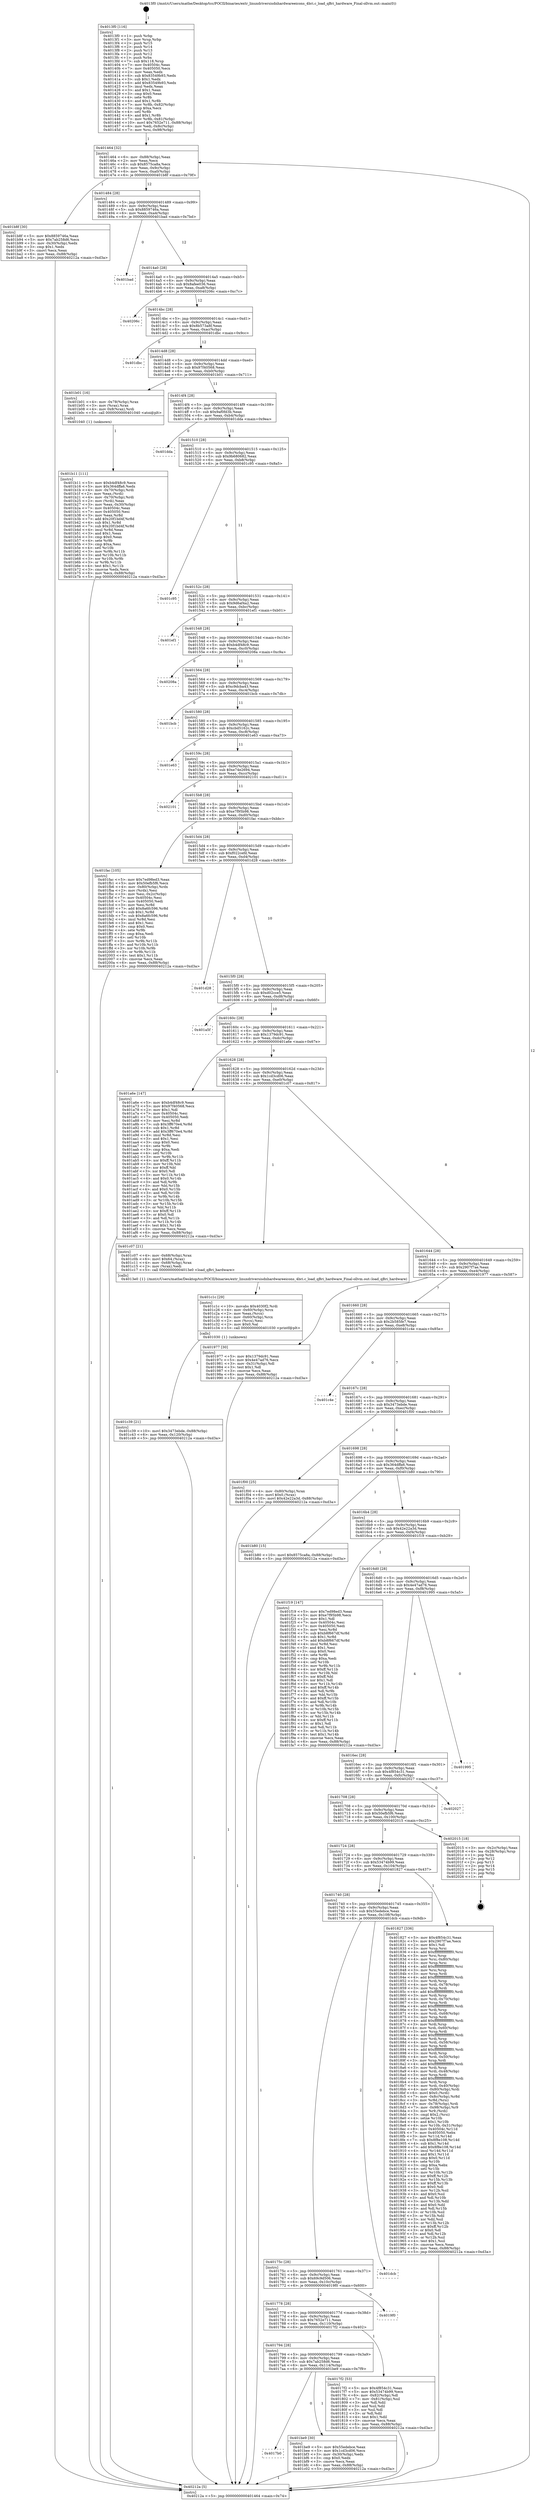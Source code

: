 digraph "0x4013f0" {
  label = "0x4013f0 (/mnt/c/Users/mathe/Desktop/tcc/POCII/binaries/extr_linuxdriversisdnhardwareeicons_4bri.c_load_qBri_hardware_Final-ollvm.out::main(0))"
  labelloc = "t"
  node[shape=record]

  Entry [label="",width=0.3,height=0.3,shape=circle,fillcolor=black,style=filled]
  "0x401464" [label="{
     0x401464 [32]\l
     | [instrs]\l
     &nbsp;&nbsp;0x401464 \<+6\>: mov -0x88(%rbp),%eax\l
     &nbsp;&nbsp;0x40146a \<+2\>: mov %eax,%ecx\l
     &nbsp;&nbsp;0x40146c \<+6\>: sub $0x8575ca8a,%ecx\l
     &nbsp;&nbsp;0x401472 \<+6\>: mov %eax,-0x9c(%rbp)\l
     &nbsp;&nbsp;0x401478 \<+6\>: mov %ecx,-0xa0(%rbp)\l
     &nbsp;&nbsp;0x40147e \<+6\>: je 0000000000401b8f \<main+0x79f\>\l
  }"]
  "0x401b8f" [label="{
     0x401b8f [30]\l
     | [instrs]\l
     &nbsp;&nbsp;0x401b8f \<+5\>: mov $0x8859746a,%eax\l
     &nbsp;&nbsp;0x401b94 \<+5\>: mov $0x7ab258d6,%ecx\l
     &nbsp;&nbsp;0x401b99 \<+3\>: mov -0x30(%rbp),%edx\l
     &nbsp;&nbsp;0x401b9c \<+3\>: cmp $0x1,%edx\l
     &nbsp;&nbsp;0x401b9f \<+3\>: cmovl %ecx,%eax\l
     &nbsp;&nbsp;0x401ba2 \<+6\>: mov %eax,-0x88(%rbp)\l
     &nbsp;&nbsp;0x401ba8 \<+5\>: jmp 000000000040212a \<main+0xd3a\>\l
  }"]
  "0x401484" [label="{
     0x401484 [28]\l
     | [instrs]\l
     &nbsp;&nbsp;0x401484 \<+5\>: jmp 0000000000401489 \<main+0x99\>\l
     &nbsp;&nbsp;0x401489 \<+6\>: mov -0x9c(%rbp),%eax\l
     &nbsp;&nbsp;0x40148f \<+5\>: sub $0x8859746a,%eax\l
     &nbsp;&nbsp;0x401494 \<+6\>: mov %eax,-0xa4(%rbp)\l
     &nbsp;&nbsp;0x40149a \<+6\>: je 0000000000401bad \<main+0x7bd\>\l
  }"]
  Exit [label="",width=0.3,height=0.3,shape=circle,fillcolor=black,style=filled,peripheries=2]
  "0x401bad" [label="{
     0x401bad\l
  }", style=dashed]
  "0x4014a0" [label="{
     0x4014a0 [28]\l
     | [instrs]\l
     &nbsp;&nbsp;0x4014a0 \<+5\>: jmp 00000000004014a5 \<main+0xb5\>\l
     &nbsp;&nbsp;0x4014a5 \<+6\>: mov -0x9c(%rbp),%eax\l
     &nbsp;&nbsp;0x4014ab \<+5\>: sub $0x8afee036,%eax\l
     &nbsp;&nbsp;0x4014b0 \<+6\>: mov %eax,-0xa8(%rbp)\l
     &nbsp;&nbsp;0x4014b6 \<+6\>: je 000000000040206c \<main+0xc7c\>\l
  }"]
  "0x401c39" [label="{
     0x401c39 [21]\l
     | [instrs]\l
     &nbsp;&nbsp;0x401c39 \<+10\>: movl $0x3473ebde,-0x88(%rbp)\l
     &nbsp;&nbsp;0x401c43 \<+6\>: mov %eax,-0x120(%rbp)\l
     &nbsp;&nbsp;0x401c49 \<+5\>: jmp 000000000040212a \<main+0xd3a\>\l
  }"]
  "0x40206c" [label="{
     0x40206c\l
  }", style=dashed]
  "0x4014bc" [label="{
     0x4014bc [28]\l
     | [instrs]\l
     &nbsp;&nbsp;0x4014bc \<+5\>: jmp 00000000004014c1 \<main+0xd1\>\l
     &nbsp;&nbsp;0x4014c1 \<+6\>: mov -0x9c(%rbp),%eax\l
     &nbsp;&nbsp;0x4014c7 \<+5\>: sub $0x8b573a8f,%eax\l
     &nbsp;&nbsp;0x4014cc \<+6\>: mov %eax,-0xac(%rbp)\l
     &nbsp;&nbsp;0x4014d2 \<+6\>: je 0000000000401dbc \<main+0x9cc\>\l
  }"]
  "0x401c1c" [label="{
     0x401c1c [29]\l
     | [instrs]\l
     &nbsp;&nbsp;0x401c1c \<+10\>: movabs $0x4030f2,%rdi\l
     &nbsp;&nbsp;0x401c26 \<+4\>: mov -0x60(%rbp),%rcx\l
     &nbsp;&nbsp;0x401c2a \<+2\>: mov %eax,(%rcx)\l
     &nbsp;&nbsp;0x401c2c \<+4\>: mov -0x60(%rbp),%rcx\l
     &nbsp;&nbsp;0x401c30 \<+2\>: mov (%rcx),%esi\l
     &nbsp;&nbsp;0x401c32 \<+2\>: mov $0x0,%al\l
     &nbsp;&nbsp;0x401c34 \<+5\>: call 0000000000401030 \<printf@plt\>\l
     | [calls]\l
     &nbsp;&nbsp;0x401030 \{1\} (unknown)\l
  }"]
  "0x401dbc" [label="{
     0x401dbc\l
  }", style=dashed]
  "0x4014d8" [label="{
     0x4014d8 [28]\l
     | [instrs]\l
     &nbsp;&nbsp;0x4014d8 \<+5\>: jmp 00000000004014dd \<main+0xed\>\l
     &nbsp;&nbsp;0x4014dd \<+6\>: mov -0x9c(%rbp),%eax\l
     &nbsp;&nbsp;0x4014e3 \<+5\>: sub $0x97f40568,%eax\l
     &nbsp;&nbsp;0x4014e8 \<+6\>: mov %eax,-0xb0(%rbp)\l
     &nbsp;&nbsp;0x4014ee \<+6\>: je 0000000000401b01 \<main+0x711\>\l
  }"]
  "0x4017b0" [label="{
     0x4017b0\l
  }", style=dashed]
  "0x401b01" [label="{
     0x401b01 [16]\l
     | [instrs]\l
     &nbsp;&nbsp;0x401b01 \<+4\>: mov -0x78(%rbp),%rax\l
     &nbsp;&nbsp;0x401b05 \<+3\>: mov (%rax),%rax\l
     &nbsp;&nbsp;0x401b08 \<+4\>: mov 0x8(%rax),%rdi\l
     &nbsp;&nbsp;0x401b0c \<+5\>: call 0000000000401040 \<atoi@plt\>\l
     | [calls]\l
     &nbsp;&nbsp;0x401040 \{1\} (unknown)\l
  }"]
  "0x4014f4" [label="{
     0x4014f4 [28]\l
     | [instrs]\l
     &nbsp;&nbsp;0x4014f4 \<+5\>: jmp 00000000004014f9 \<main+0x109\>\l
     &nbsp;&nbsp;0x4014f9 \<+6\>: mov -0x9c(%rbp),%eax\l
     &nbsp;&nbsp;0x4014ff \<+5\>: sub $0x9af0fd3b,%eax\l
     &nbsp;&nbsp;0x401504 \<+6\>: mov %eax,-0xb4(%rbp)\l
     &nbsp;&nbsp;0x40150a \<+6\>: je 0000000000401dda \<main+0x9ea\>\l
  }"]
  "0x401be9" [label="{
     0x401be9 [30]\l
     | [instrs]\l
     &nbsp;&nbsp;0x401be9 \<+5\>: mov $0x55edebce,%eax\l
     &nbsp;&nbsp;0x401bee \<+5\>: mov $0x1cd3cd06,%ecx\l
     &nbsp;&nbsp;0x401bf3 \<+3\>: mov -0x30(%rbp),%edx\l
     &nbsp;&nbsp;0x401bf6 \<+3\>: cmp $0x0,%edx\l
     &nbsp;&nbsp;0x401bf9 \<+3\>: cmove %ecx,%eax\l
     &nbsp;&nbsp;0x401bfc \<+6\>: mov %eax,-0x88(%rbp)\l
     &nbsp;&nbsp;0x401c02 \<+5\>: jmp 000000000040212a \<main+0xd3a\>\l
  }"]
  "0x401dda" [label="{
     0x401dda\l
  }", style=dashed]
  "0x401510" [label="{
     0x401510 [28]\l
     | [instrs]\l
     &nbsp;&nbsp;0x401510 \<+5\>: jmp 0000000000401515 \<main+0x125\>\l
     &nbsp;&nbsp;0x401515 \<+6\>: mov -0x9c(%rbp),%eax\l
     &nbsp;&nbsp;0x40151b \<+5\>: sub $0x9b680682,%eax\l
     &nbsp;&nbsp;0x401520 \<+6\>: mov %eax,-0xb8(%rbp)\l
     &nbsp;&nbsp;0x401526 \<+6\>: je 0000000000401c95 \<main+0x8a5\>\l
  }"]
  "0x401b11" [label="{
     0x401b11 [111]\l
     | [instrs]\l
     &nbsp;&nbsp;0x401b11 \<+5\>: mov $0xb4df48c9,%ecx\l
     &nbsp;&nbsp;0x401b16 \<+5\>: mov $0x364dffa6,%edx\l
     &nbsp;&nbsp;0x401b1b \<+4\>: mov -0x70(%rbp),%rdi\l
     &nbsp;&nbsp;0x401b1f \<+2\>: mov %eax,(%rdi)\l
     &nbsp;&nbsp;0x401b21 \<+4\>: mov -0x70(%rbp),%rdi\l
     &nbsp;&nbsp;0x401b25 \<+2\>: mov (%rdi),%eax\l
     &nbsp;&nbsp;0x401b27 \<+3\>: mov %eax,-0x30(%rbp)\l
     &nbsp;&nbsp;0x401b2a \<+7\>: mov 0x40504c,%eax\l
     &nbsp;&nbsp;0x401b31 \<+7\>: mov 0x405050,%esi\l
     &nbsp;&nbsp;0x401b38 \<+3\>: mov %eax,%r8d\l
     &nbsp;&nbsp;0x401b3b \<+7\>: add $0x20f1bd4f,%r8d\l
     &nbsp;&nbsp;0x401b42 \<+4\>: sub $0x1,%r8d\l
     &nbsp;&nbsp;0x401b46 \<+7\>: sub $0x20f1bd4f,%r8d\l
     &nbsp;&nbsp;0x401b4d \<+4\>: imul %r8d,%eax\l
     &nbsp;&nbsp;0x401b51 \<+3\>: and $0x1,%eax\l
     &nbsp;&nbsp;0x401b54 \<+3\>: cmp $0x0,%eax\l
     &nbsp;&nbsp;0x401b57 \<+4\>: sete %r9b\l
     &nbsp;&nbsp;0x401b5b \<+3\>: cmp $0xa,%esi\l
     &nbsp;&nbsp;0x401b5e \<+4\>: setl %r10b\l
     &nbsp;&nbsp;0x401b62 \<+3\>: mov %r9b,%r11b\l
     &nbsp;&nbsp;0x401b65 \<+3\>: and %r10b,%r11b\l
     &nbsp;&nbsp;0x401b68 \<+3\>: xor %r10b,%r9b\l
     &nbsp;&nbsp;0x401b6b \<+3\>: or %r9b,%r11b\l
     &nbsp;&nbsp;0x401b6e \<+4\>: test $0x1,%r11b\l
     &nbsp;&nbsp;0x401b72 \<+3\>: cmovne %edx,%ecx\l
     &nbsp;&nbsp;0x401b75 \<+6\>: mov %ecx,-0x88(%rbp)\l
     &nbsp;&nbsp;0x401b7b \<+5\>: jmp 000000000040212a \<main+0xd3a\>\l
  }"]
  "0x401c95" [label="{
     0x401c95\l
  }", style=dashed]
  "0x40152c" [label="{
     0x40152c [28]\l
     | [instrs]\l
     &nbsp;&nbsp;0x40152c \<+5\>: jmp 0000000000401531 \<main+0x141\>\l
     &nbsp;&nbsp;0x401531 \<+6\>: mov -0x9c(%rbp),%eax\l
     &nbsp;&nbsp;0x401537 \<+5\>: sub $0x9d6af4a2,%eax\l
     &nbsp;&nbsp;0x40153c \<+6\>: mov %eax,-0xbc(%rbp)\l
     &nbsp;&nbsp;0x401542 \<+6\>: je 0000000000401ef1 \<main+0xb01\>\l
  }"]
  "0x4013f0" [label="{
     0x4013f0 [116]\l
     | [instrs]\l
     &nbsp;&nbsp;0x4013f0 \<+1\>: push %rbp\l
     &nbsp;&nbsp;0x4013f1 \<+3\>: mov %rsp,%rbp\l
     &nbsp;&nbsp;0x4013f4 \<+2\>: push %r15\l
     &nbsp;&nbsp;0x4013f6 \<+2\>: push %r14\l
     &nbsp;&nbsp;0x4013f8 \<+2\>: push %r13\l
     &nbsp;&nbsp;0x4013fa \<+2\>: push %r12\l
     &nbsp;&nbsp;0x4013fc \<+1\>: push %rbx\l
     &nbsp;&nbsp;0x4013fd \<+7\>: sub $0x118,%rsp\l
     &nbsp;&nbsp;0x401404 \<+7\>: mov 0x40504c,%eax\l
     &nbsp;&nbsp;0x40140b \<+7\>: mov 0x405050,%ecx\l
     &nbsp;&nbsp;0x401412 \<+2\>: mov %eax,%edx\l
     &nbsp;&nbsp;0x401414 \<+6\>: sub $0x83549b93,%edx\l
     &nbsp;&nbsp;0x40141a \<+3\>: sub $0x1,%edx\l
     &nbsp;&nbsp;0x40141d \<+6\>: add $0x83549b93,%edx\l
     &nbsp;&nbsp;0x401423 \<+3\>: imul %edx,%eax\l
     &nbsp;&nbsp;0x401426 \<+3\>: and $0x1,%eax\l
     &nbsp;&nbsp;0x401429 \<+3\>: cmp $0x0,%eax\l
     &nbsp;&nbsp;0x40142c \<+4\>: sete %r8b\l
     &nbsp;&nbsp;0x401430 \<+4\>: and $0x1,%r8b\l
     &nbsp;&nbsp;0x401434 \<+7\>: mov %r8b,-0x82(%rbp)\l
     &nbsp;&nbsp;0x40143b \<+3\>: cmp $0xa,%ecx\l
     &nbsp;&nbsp;0x40143e \<+4\>: setl %r8b\l
     &nbsp;&nbsp;0x401442 \<+4\>: and $0x1,%r8b\l
     &nbsp;&nbsp;0x401446 \<+7\>: mov %r8b,-0x81(%rbp)\l
     &nbsp;&nbsp;0x40144d \<+10\>: movl $0x7652e711,-0x88(%rbp)\l
     &nbsp;&nbsp;0x401457 \<+6\>: mov %edi,-0x8c(%rbp)\l
     &nbsp;&nbsp;0x40145d \<+7\>: mov %rsi,-0x98(%rbp)\l
  }"]
  "0x401ef1" [label="{
     0x401ef1\l
  }", style=dashed]
  "0x401548" [label="{
     0x401548 [28]\l
     | [instrs]\l
     &nbsp;&nbsp;0x401548 \<+5\>: jmp 000000000040154d \<main+0x15d\>\l
     &nbsp;&nbsp;0x40154d \<+6\>: mov -0x9c(%rbp),%eax\l
     &nbsp;&nbsp;0x401553 \<+5\>: sub $0xb4df48c9,%eax\l
     &nbsp;&nbsp;0x401558 \<+6\>: mov %eax,-0xc0(%rbp)\l
     &nbsp;&nbsp;0x40155e \<+6\>: je 000000000040208a \<main+0xc9a\>\l
  }"]
  "0x40212a" [label="{
     0x40212a [5]\l
     | [instrs]\l
     &nbsp;&nbsp;0x40212a \<+5\>: jmp 0000000000401464 \<main+0x74\>\l
  }"]
  "0x40208a" [label="{
     0x40208a\l
  }", style=dashed]
  "0x401564" [label="{
     0x401564 [28]\l
     | [instrs]\l
     &nbsp;&nbsp;0x401564 \<+5\>: jmp 0000000000401569 \<main+0x179\>\l
     &nbsp;&nbsp;0x401569 \<+6\>: mov -0x9c(%rbp),%eax\l
     &nbsp;&nbsp;0x40156f \<+5\>: sub $0xc9dcba43,%eax\l
     &nbsp;&nbsp;0x401574 \<+6\>: mov %eax,-0xc4(%rbp)\l
     &nbsp;&nbsp;0x40157a \<+6\>: je 0000000000401bcb \<main+0x7db\>\l
  }"]
  "0x401794" [label="{
     0x401794 [28]\l
     | [instrs]\l
     &nbsp;&nbsp;0x401794 \<+5\>: jmp 0000000000401799 \<main+0x3a9\>\l
     &nbsp;&nbsp;0x401799 \<+6\>: mov -0x9c(%rbp),%eax\l
     &nbsp;&nbsp;0x40179f \<+5\>: sub $0x7ab258d6,%eax\l
     &nbsp;&nbsp;0x4017a4 \<+6\>: mov %eax,-0x114(%rbp)\l
     &nbsp;&nbsp;0x4017aa \<+6\>: je 0000000000401be9 \<main+0x7f9\>\l
  }"]
  "0x401bcb" [label="{
     0x401bcb\l
  }", style=dashed]
  "0x401580" [label="{
     0x401580 [28]\l
     | [instrs]\l
     &nbsp;&nbsp;0x401580 \<+5\>: jmp 0000000000401585 \<main+0x195\>\l
     &nbsp;&nbsp;0x401585 \<+6\>: mov -0x9c(%rbp),%eax\l
     &nbsp;&nbsp;0x40158b \<+5\>: sub $0xcbd5162c,%eax\l
     &nbsp;&nbsp;0x401590 \<+6\>: mov %eax,-0xc8(%rbp)\l
     &nbsp;&nbsp;0x401596 \<+6\>: je 0000000000401e63 \<main+0xa73\>\l
  }"]
  "0x4017f2" [label="{
     0x4017f2 [53]\l
     | [instrs]\l
     &nbsp;&nbsp;0x4017f2 \<+5\>: mov $0x4f854c31,%eax\l
     &nbsp;&nbsp;0x4017f7 \<+5\>: mov $0x53474b99,%ecx\l
     &nbsp;&nbsp;0x4017fc \<+6\>: mov -0x82(%rbp),%dl\l
     &nbsp;&nbsp;0x401802 \<+7\>: mov -0x81(%rbp),%sil\l
     &nbsp;&nbsp;0x401809 \<+3\>: mov %dl,%dil\l
     &nbsp;&nbsp;0x40180c \<+3\>: and %sil,%dil\l
     &nbsp;&nbsp;0x40180f \<+3\>: xor %sil,%dl\l
     &nbsp;&nbsp;0x401812 \<+3\>: or %dl,%dil\l
     &nbsp;&nbsp;0x401815 \<+4\>: test $0x1,%dil\l
     &nbsp;&nbsp;0x401819 \<+3\>: cmovne %ecx,%eax\l
     &nbsp;&nbsp;0x40181c \<+6\>: mov %eax,-0x88(%rbp)\l
     &nbsp;&nbsp;0x401822 \<+5\>: jmp 000000000040212a \<main+0xd3a\>\l
  }"]
  "0x401e63" [label="{
     0x401e63\l
  }", style=dashed]
  "0x40159c" [label="{
     0x40159c [28]\l
     | [instrs]\l
     &nbsp;&nbsp;0x40159c \<+5\>: jmp 00000000004015a1 \<main+0x1b1\>\l
     &nbsp;&nbsp;0x4015a1 \<+6\>: mov -0x9c(%rbp),%eax\l
     &nbsp;&nbsp;0x4015a7 \<+5\>: sub $0xe74e2694,%eax\l
     &nbsp;&nbsp;0x4015ac \<+6\>: mov %eax,-0xcc(%rbp)\l
     &nbsp;&nbsp;0x4015b2 \<+6\>: je 0000000000402101 \<main+0xd11\>\l
  }"]
  "0x401778" [label="{
     0x401778 [28]\l
     | [instrs]\l
     &nbsp;&nbsp;0x401778 \<+5\>: jmp 000000000040177d \<main+0x38d\>\l
     &nbsp;&nbsp;0x40177d \<+6\>: mov -0x9c(%rbp),%eax\l
     &nbsp;&nbsp;0x401783 \<+5\>: sub $0x7652e711,%eax\l
     &nbsp;&nbsp;0x401788 \<+6\>: mov %eax,-0x110(%rbp)\l
     &nbsp;&nbsp;0x40178e \<+6\>: je 00000000004017f2 \<main+0x402\>\l
  }"]
  "0x402101" [label="{
     0x402101\l
  }", style=dashed]
  "0x4015b8" [label="{
     0x4015b8 [28]\l
     | [instrs]\l
     &nbsp;&nbsp;0x4015b8 \<+5\>: jmp 00000000004015bd \<main+0x1cd\>\l
     &nbsp;&nbsp;0x4015bd \<+6\>: mov -0x9c(%rbp),%eax\l
     &nbsp;&nbsp;0x4015c3 \<+5\>: sub $0xe7f95b98,%eax\l
     &nbsp;&nbsp;0x4015c8 \<+6\>: mov %eax,-0xd0(%rbp)\l
     &nbsp;&nbsp;0x4015ce \<+6\>: je 0000000000401fac \<main+0xbbc\>\l
  }"]
  "0x4019f0" [label="{
     0x4019f0\l
  }", style=dashed]
  "0x401fac" [label="{
     0x401fac [105]\l
     | [instrs]\l
     &nbsp;&nbsp;0x401fac \<+5\>: mov $0x7ed98ed3,%eax\l
     &nbsp;&nbsp;0x401fb1 \<+5\>: mov $0x50efb5f6,%ecx\l
     &nbsp;&nbsp;0x401fb6 \<+4\>: mov -0x80(%rbp),%rdx\l
     &nbsp;&nbsp;0x401fba \<+2\>: mov (%rdx),%esi\l
     &nbsp;&nbsp;0x401fbc \<+3\>: mov %esi,-0x2c(%rbp)\l
     &nbsp;&nbsp;0x401fbf \<+7\>: mov 0x40504c,%esi\l
     &nbsp;&nbsp;0x401fc6 \<+7\>: mov 0x405050,%edi\l
     &nbsp;&nbsp;0x401fcd \<+3\>: mov %esi,%r8d\l
     &nbsp;&nbsp;0x401fd0 \<+7\>: add $0x8a6fc596,%r8d\l
     &nbsp;&nbsp;0x401fd7 \<+4\>: sub $0x1,%r8d\l
     &nbsp;&nbsp;0x401fdb \<+7\>: sub $0x8a6fc596,%r8d\l
     &nbsp;&nbsp;0x401fe2 \<+4\>: imul %r8d,%esi\l
     &nbsp;&nbsp;0x401fe6 \<+3\>: and $0x1,%esi\l
     &nbsp;&nbsp;0x401fe9 \<+3\>: cmp $0x0,%esi\l
     &nbsp;&nbsp;0x401fec \<+4\>: sete %r9b\l
     &nbsp;&nbsp;0x401ff0 \<+3\>: cmp $0xa,%edi\l
     &nbsp;&nbsp;0x401ff3 \<+4\>: setl %r10b\l
     &nbsp;&nbsp;0x401ff7 \<+3\>: mov %r9b,%r11b\l
     &nbsp;&nbsp;0x401ffa \<+3\>: and %r10b,%r11b\l
     &nbsp;&nbsp;0x401ffd \<+3\>: xor %r10b,%r9b\l
     &nbsp;&nbsp;0x402000 \<+3\>: or %r9b,%r11b\l
     &nbsp;&nbsp;0x402003 \<+4\>: test $0x1,%r11b\l
     &nbsp;&nbsp;0x402007 \<+3\>: cmovne %ecx,%eax\l
     &nbsp;&nbsp;0x40200a \<+6\>: mov %eax,-0x88(%rbp)\l
     &nbsp;&nbsp;0x402010 \<+5\>: jmp 000000000040212a \<main+0xd3a\>\l
  }"]
  "0x4015d4" [label="{
     0x4015d4 [28]\l
     | [instrs]\l
     &nbsp;&nbsp;0x4015d4 \<+5\>: jmp 00000000004015d9 \<main+0x1e9\>\l
     &nbsp;&nbsp;0x4015d9 \<+6\>: mov -0x9c(%rbp),%eax\l
     &nbsp;&nbsp;0x4015df \<+5\>: sub $0xf022cefd,%eax\l
     &nbsp;&nbsp;0x4015e4 \<+6\>: mov %eax,-0xd4(%rbp)\l
     &nbsp;&nbsp;0x4015ea \<+6\>: je 0000000000401d28 \<main+0x938\>\l
  }"]
  "0x40175c" [label="{
     0x40175c [28]\l
     | [instrs]\l
     &nbsp;&nbsp;0x40175c \<+5\>: jmp 0000000000401761 \<main+0x371\>\l
     &nbsp;&nbsp;0x401761 \<+6\>: mov -0x9c(%rbp),%eax\l
     &nbsp;&nbsp;0x401767 \<+5\>: sub $0x69c9d506,%eax\l
     &nbsp;&nbsp;0x40176c \<+6\>: mov %eax,-0x10c(%rbp)\l
     &nbsp;&nbsp;0x401772 \<+6\>: je 00000000004019f0 \<main+0x600\>\l
  }"]
  "0x401d28" [label="{
     0x401d28\l
  }", style=dashed]
  "0x4015f0" [label="{
     0x4015f0 [28]\l
     | [instrs]\l
     &nbsp;&nbsp;0x4015f0 \<+5\>: jmp 00000000004015f5 \<main+0x205\>\l
     &nbsp;&nbsp;0x4015f5 \<+6\>: mov -0x9c(%rbp),%eax\l
     &nbsp;&nbsp;0x4015fb \<+5\>: sub $0xd02cce5,%eax\l
     &nbsp;&nbsp;0x401600 \<+6\>: mov %eax,-0xd8(%rbp)\l
     &nbsp;&nbsp;0x401606 \<+6\>: je 0000000000401a5f \<main+0x66f\>\l
  }"]
  "0x401dcb" [label="{
     0x401dcb\l
  }", style=dashed]
  "0x401a5f" [label="{
     0x401a5f\l
  }", style=dashed]
  "0x40160c" [label="{
     0x40160c [28]\l
     | [instrs]\l
     &nbsp;&nbsp;0x40160c \<+5\>: jmp 0000000000401611 \<main+0x221\>\l
     &nbsp;&nbsp;0x401611 \<+6\>: mov -0x9c(%rbp),%eax\l
     &nbsp;&nbsp;0x401617 \<+5\>: sub $0x1379dc91,%eax\l
     &nbsp;&nbsp;0x40161c \<+6\>: mov %eax,-0xdc(%rbp)\l
     &nbsp;&nbsp;0x401622 \<+6\>: je 0000000000401a6e \<main+0x67e\>\l
  }"]
  "0x401740" [label="{
     0x401740 [28]\l
     | [instrs]\l
     &nbsp;&nbsp;0x401740 \<+5\>: jmp 0000000000401745 \<main+0x355\>\l
     &nbsp;&nbsp;0x401745 \<+6\>: mov -0x9c(%rbp),%eax\l
     &nbsp;&nbsp;0x40174b \<+5\>: sub $0x55edebce,%eax\l
     &nbsp;&nbsp;0x401750 \<+6\>: mov %eax,-0x108(%rbp)\l
     &nbsp;&nbsp;0x401756 \<+6\>: je 0000000000401dcb \<main+0x9db\>\l
  }"]
  "0x401a6e" [label="{
     0x401a6e [147]\l
     | [instrs]\l
     &nbsp;&nbsp;0x401a6e \<+5\>: mov $0xb4df48c9,%eax\l
     &nbsp;&nbsp;0x401a73 \<+5\>: mov $0x97f40568,%ecx\l
     &nbsp;&nbsp;0x401a78 \<+2\>: mov $0x1,%dl\l
     &nbsp;&nbsp;0x401a7a \<+7\>: mov 0x40504c,%esi\l
     &nbsp;&nbsp;0x401a81 \<+7\>: mov 0x405050,%edi\l
     &nbsp;&nbsp;0x401a88 \<+3\>: mov %esi,%r8d\l
     &nbsp;&nbsp;0x401a8b \<+7\>: sub $0x3ff670e4,%r8d\l
     &nbsp;&nbsp;0x401a92 \<+4\>: sub $0x1,%r8d\l
     &nbsp;&nbsp;0x401a96 \<+7\>: add $0x3ff670e4,%r8d\l
     &nbsp;&nbsp;0x401a9d \<+4\>: imul %r8d,%esi\l
     &nbsp;&nbsp;0x401aa1 \<+3\>: and $0x1,%esi\l
     &nbsp;&nbsp;0x401aa4 \<+3\>: cmp $0x0,%esi\l
     &nbsp;&nbsp;0x401aa7 \<+4\>: sete %r9b\l
     &nbsp;&nbsp;0x401aab \<+3\>: cmp $0xa,%edi\l
     &nbsp;&nbsp;0x401aae \<+4\>: setl %r10b\l
     &nbsp;&nbsp;0x401ab2 \<+3\>: mov %r9b,%r11b\l
     &nbsp;&nbsp;0x401ab5 \<+4\>: xor $0xff,%r11b\l
     &nbsp;&nbsp;0x401ab9 \<+3\>: mov %r10b,%bl\l
     &nbsp;&nbsp;0x401abc \<+3\>: xor $0xff,%bl\l
     &nbsp;&nbsp;0x401abf \<+3\>: xor $0x0,%dl\l
     &nbsp;&nbsp;0x401ac2 \<+3\>: mov %r11b,%r14b\l
     &nbsp;&nbsp;0x401ac5 \<+4\>: and $0x0,%r14b\l
     &nbsp;&nbsp;0x401ac9 \<+3\>: and %dl,%r9b\l
     &nbsp;&nbsp;0x401acc \<+3\>: mov %bl,%r15b\l
     &nbsp;&nbsp;0x401acf \<+4\>: and $0x0,%r15b\l
     &nbsp;&nbsp;0x401ad3 \<+3\>: and %dl,%r10b\l
     &nbsp;&nbsp;0x401ad6 \<+3\>: or %r9b,%r14b\l
     &nbsp;&nbsp;0x401ad9 \<+3\>: or %r10b,%r15b\l
     &nbsp;&nbsp;0x401adc \<+3\>: xor %r15b,%r14b\l
     &nbsp;&nbsp;0x401adf \<+3\>: or %bl,%r11b\l
     &nbsp;&nbsp;0x401ae2 \<+4\>: xor $0xff,%r11b\l
     &nbsp;&nbsp;0x401ae6 \<+3\>: or $0x0,%dl\l
     &nbsp;&nbsp;0x401ae9 \<+3\>: and %dl,%r11b\l
     &nbsp;&nbsp;0x401aec \<+3\>: or %r11b,%r14b\l
     &nbsp;&nbsp;0x401aef \<+4\>: test $0x1,%r14b\l
     &nbsp;&nbsp;0x401af3 \<+3\>: cmovne %ecx,%eax\l
     &nbsp;&nbsp;0x401af6 \<+6\>: mov %eax,-0x88(%rbp)\l
     &nbsp;&nbsp;0x401afc \<+5\>: jmp 000000000040212a \<main+0xd3a\>\l
  }"]
  "0x401628" [label="{
     0x401628 [28]\l
     | [instrs]\l
     &nbsp;&nbsp;0x401628 \<+5\>: jmp 000000000040162d \<main+0x23d\>\l
     &nbsp;&nbsp;0x40162d \<+6\>: mov -0x9c(%rbp),%eax\l
     &nbsp;&nbsp;0x401633 \<+5\>: sub $0x1cd3cd06,%eax\l
     &nbsp;&nbsp;0x401638 \<+6\>: mov %eax,-0xe0(%rbp)\l
     &nbsp;&nbsp;0x40163e \<+6\>: je 0000000000401c07 \<main+0x817\>\l
  }"]
  "0x401827" [label="{
     0x401827 [336]\l
     | [instrs]\l
     &nbsp;&nbsp;0x401827 \<+5\>: mov $0x4f854c31,%eax\l
     &nbsp;&nbsp;0x40182c \<+5\>: mov $0x2907f7ae,%ecx\l
     &nbsp;&nbsp;0x401831 \<+2\>: mov $0x1,%dl\l
     &nbsp;&nbsp;0x401833 \<+3\>: mov %rsp,%rsi\l
     &nbsp;&nbsp;0x401836 \<+4\>: add $0xfffffffffffffff0,%rsi\l
     &nbsp;&nbsp;0x40183a \<+3\>: mov %rsi,%rsp\l
     &nbsp;&nbsp;0x40183d \<+4\>: mov %rsi,-0x80(%rbp)\l
     &nbsp;&nbsp;0x401841 \<+3\>: mov %rsp,%rsi\l
     &nbsp;&nbsp;0x401844 \<+4\>: add $0xfffffffffffffff0,%rsi\l
     &nbsp;&nbsp;0x401848 \<+3\>: mov %rsi,%rsp\l
     &nbsp;&nbsp;0x40184b \<+3\>: mov %rsp,%rdi\l
     &nbsp;&nbsp;0x40184e \<+4\>: add $0xfffffffffffffff0,%rdi\l
     &nbsp;&nbsp;0x401852 \<+3\>: mov %rdi,%rsp\l
     &nbsp;&nbsp;0x401855 \<+4\>: mov %rdi,-0x78(%rbp)\l
     &nbsp;&nbsp;0x401859 \<+3\>: mov %rsp,%rdi\l
     &nbsp;&nbsp;0x40185c \<+4\>: add $0xfffffffffffffff0,%rdi\l
     &nbsp;&nbsp;0x401860 \<+3\>: mov %rdi,%rsp\l
     &nbsp;&nbsp;0x401863 \<+4\>: mov %rdi,-0x70(%rbp)\l
     &nbsp;&nbsp;0x401867 \<+3\>: mov %rsp,%rdi\l
     &nbsp;&nbsp;0x40186a \<+4\>: add $0xfffffffffffffff0,%rdi\l
     &nbsp;&nbsp;0x40186e \<+3\>: mov %rdi,%rsp\l
     &nbsp;&nbsp;0x401871 \<+4\>: mov %rdi,-0x68(%rbp)\l
     &nbsp;&nbsp;0x401875 \<+3\>: mov %rsp,%rdi\l
     &nbsp;&nbsp;0x401878 \<+4\>: add $0xfffffffffffffff0,%rdi\l
     &nbsp;&nbsp;0x40187c \<+3\>: mov %rdi,%rsp\l
     &nbsp;&nbsp;0x40187f \<+4\>: mov %rdi,-0x60(%rbp)\l
     &nbsp;&nbsp;0x401883 \<+3\>: mov %rsp,%rdi\l
     &nbsp;&nbsp;0x401886 \<+4\>: add $0xfffffffffffffff0,%rdi\l
     &nbsp;&nbsp;0x40188a \<+3\>: mov %rdi,%rsp\l
     &nbsp;&nbsp;0x40188d \<+4\>: mov %rdi,-0x58(%rbp)\l
     &nbsp;&nbsp;0x401891 \<+3\>: mov %rsp,%rdi\l
     &nbsp;&nbsp;0x401894 \<+4\>: add $0xfffffffffffffff0,%rdi\l
     &nbsp;&nbsp;0x401898 \<+3\>: mov %rdi,%rsp\l
     &nbsp;&nbsp;0x40189b \<+4\>: mov %rdi,-0x50(%rbp)\l
     &nbsp;&nbsp;0x40189f \<+3\>: mov %rsp,%rdi\l
     &nbsp;&nbsp;0x4018a2 \<+4\>: add $0xfffffffffffffff0,%rdi\l
     &nbsp;&nbsp;0x4018a6 \<+3\>: mov %rdi,%rsp\l
     &nbsp;&nbsp;0x4018a9 \<+4\>: mov %rdi,-0x48(%rbp)\l
     &nbsp;&nbsp;0x4018ad \<+3\>: mov %rsp,%rdi\l
     &nbsp;&nbsp;0x4018b0 \<+4\>: add $0xfffffffffffffff0,%rdi\l
     &nbsp;&nbsp;0x4018b4 \<+3\>: mov %rdi,%rsp\l
     &nbsp;&nbsp;0x4018b7 \<+4\>: mov %rdi,-0x40(%rbp)\l
     &nbsp;&nbsp;0x4018bb \<+4\>: mov -0x80(%rbp),%rdi\l
     &nbsp;&nbsp;0x4018bf \<+6\>: movl $0x0,(%rdi)\l
     &nbsp;&nbsp;0x4018c5 \<+7\>: mov -0x8c(%rbp),%r8d\l
     &nbsp;&nbsp;0x4018cc \<+3\>: mov %r8d,(%rsi)\l
     &nbsp;&nbsp;0x4018cf \<+4\>: mov -0x78(%rbp),%rdi\l
     &nbsp;&nbsp;0x4018d3 \<+7\>: mov -0x98(%rbp),%r9\l
     &nbsp;&nbsp;0x4018da \<+3\>: mov %r9,(%rdi)\l
     &nbsp;&nbsp;0x4018dd \<+3\>: cmpl $0x2,(%rsi)\l
     &nbsp;&nbsp;0x4018e0 \<+4\>: setne %r10b\l
     &nbsp;&nbsp;0x4018e4 \<+4\>: and $0x1,%r10b\l
     &nbsp;&nbsp;0x4018e8 \<+4\>: mov %r10b,-0x31(%rbp)\l
     &nbsp;&nbsp;0x4018ec \<+8\>: mov 0x40504c,%r11d\l
     &nbsp;&nbsp;0x4018f4 \<+7\>: mov 0x405050,%ebx\l
     &nbsp;&nbsp;0x4018fb \<+3\>: mov %r11d,%r14d\l
     &nbsp;&nbsp;0x4018fe \<+7\>: sub $0x8f8e108,%r14d\l
     &nbsp;&nbsp;0x401905 \<+4\>: sub $0x1,%r14d\l
     &nbsp;&nbsp;0x401909 \<+7\>: add $0x8f8e108,%r14d\l
     &nbsp;&nbsp;0x401910 \<+4\>: imul %r14d,%r11d\l
     &nbsp;&nbsp;0x401914 \<+4\>: and $0x1,%r11d\l
     &nbsp;&nbsp;0x401918 \<+4\>: cmp $0x0,%r11d\l
     &nbsp;&nbsp;0x40191c \<+4\>: sete %r10b\l
     &nbsp;&nbsp;0x401920 \<+3\>: cmp $0xa,%ebx\l
     &nbsp;&nbsp;0x401923 \<+4\>: setl %r15b\l
     &nbsp;&nbsp;0x401927 \<+3\>: mov %r10b,%r12b\l
     &nbsp;&nbsp;0x40192a \<+4\>: xor $0xff,%r12b\l
     &nbsp;&nbsp;0x40192e \<+3\>: mov %r15b,%r13b\l
     &nbsp;&nbsp;0x401931 \<+4\>: xor $0xff,%r13b\l
     &nbsp;&nbsp;0x401935 \<+3\>: xor $0x0,%dl\l
     &nbsp;&nbsp;0x401938 \<+3\>: mov %r12b,%sil\l
     &nbsp;&nbsp;0x40193b \<+4\>: and $0x0,%sil\l
     &nbsp;&nbsp;0x40193f \<+3\>: and %dl,%r10b\l
     &nbsp;&nbsp;0x401942 \<+3\>: mov %r13b,%dil\l
     &nbsp;&nbsp;0x401945 \<+4\>: and $0x0,%dil\l
     &nbsp;&nbsp;0x401949 \<+3\>: and %dl,%r15b\l
     &nbsp;&nbsp;0x40194c \<+3\>: or %r10b,%sil\l
     &nbsp;&nbsp;0x40194f \<+3\>: or %r15b,%dil\l
     &nbsp;&nbsp;0x401952 \<+3\>: xor %dil,%sil\l
     &nbsp;&nbsp;0x401955 \<+3\>: or %r13b,%r12b\l
     &nbsp;&nbsp;0x401958 \<+4\>: xor $0xff,%r12b\l
     &nbsp;&nbsp;0x40195c \<+3\>: or $0x0,%dl\l
     &nbsp;&nbsp;0x40195f \<+3\>: and %dl,%r12b\l
     &nbsp;&nbsp;0x401962 \<+3\>: or %r12b,%sil\l
     &nbsp;&nbsp;0x401965 \<+4\>: test $0x1,%sil\l
     &nbsp;&nbsp;0x401969 \<+3\>: cmovne %ecx,%eax\l
     &nbsp;&nbsp;0x40196c \<+6\>: mov %eax,-0x88(%rbp)\l
     &nbsp;&nbsp;0x401972 \<+5\>: jmp 000000000040212a \<main+0xd3a\>\l
  }"]
  "0x401c07" [label="{
     0x401c07 [21]\l
     | [instrs]\l
     &nbsp;&nbsp;0x401c07 \<+4\>: mov -0x68(%rbp),%rax\l
     &nbsp;&nbsp;0x401c0b \<+6\>: movl $0x64,(%rax)\l
     &nbsp;&nbsp;0x401c11 \<+4\>: mov -0x68(%rbp),%rax\l
     &nbsp;&nbsp;0x401c15 \<+2\>: mov (%rax),%edi\l
     &nbsp;&nbsp;0x401c17 \<+5\>: call 00000000004013e0 \<load_qBri_hardware\>\l
     | [calls]\l
     &nbsp;&nbsp;0x4013e0 \{1\} (/mnt/c/Users/mathe/Desktop/tcc/POCII/binaries/extr_linuxdriversisdnhardwareeicons_4bri.c_load_qBri_hardware_Final-ollvm.out::load_qBri_hardware)\l
  }"]
  "0x401644" [label="{
     0x401644 [28]\l
     | [instrs]\l
     &nbsp;&nbsp;0x401644 \<+5\>: jmp 0000000000401649 \<main+0x259\>\l
     &nbsp;&nbsp;0x401649 \<+6\>: mov -0x9c(%rbp),%eax\l
     &nbsp;&nbsp;0x40164f \<+5\>: sub $0x2907f7ae,%eax\l
     &nbsp;&nbsp;0x401654 \<+6\>: mov %eax,-0xe4(%rbp)\l
     &nbsp;&nbsp;0x40165a \<+6\>: je 0000000000401977 \<main+0x587\>\l
  }"]
  "0x401724" [label="{
     0x401724 [28]\l
     | [instrs]\l
     &nbsp;&nbsp;0x401724 \<+5\>: jmp 0000000000401729 \<main+0x339\>\l
     &nbsp;&nbsp;0x401729 \<+6\>: mov -0x9c(%rbp),%eax\l
     &nbsp;&nbsp;0x40172f \<+5\>: sub $0x53474b99,%eax\l
     &nbsp;&nbsp;0x401734 \<+6\>: mov %eax,-0x104(%rbp)\l
     &nbsp;&nbsp;0x40173a \<+6\>: je 0000000000401827 \<main+0x437\>\l
  }"]
  "0x401977" [label="{
     0x401977 [30]\l
     | [instrs]\l
     &nbsp;&nbsp;0x401977 \<+5\>: mov $0x1379dc91,%eax\l
     &nbsp;&nbsp;0x40197c \<+5\>: mov $0x4e47ad76,%ecx\l
     &nbsp;&nbsp;0x401981 \<+3\>: mov -0x31(%rbp),%dl\l
     &nbsp;&nbsp;0x401984 \<+3\>: test $0x1,%dl\l
     &nbsp;&nbsp;0x401987 \<+3\>: cmovne %ecx,%eax\l
     &nbsp;&nbsp;0x40198a \<+6\>: mov %eax,-0x88(%rbp)\l
     &nbsp;&nbsp;0x401990 \<+5\>: jmp 000000000040212a \<main+0xd3a\>\l
  }"]
  "0x401660" [label="{
     0x401660 [28]\l
     | [instrs]\l
     &nbsp;&nbsp;0x401660 \<+5\>: jmp 0000000000401665 \<main+0x275\>\l
     &nbsp;&nbsp;0x401665 \<+6\>: mov -0x9c(%rbp),%eax\l
     &nbsp;&nbsp;0x40166b \<+5\>: sub $0x2b585fe7,%eax\l
     &nbsp;&nbsp;0x401670 \<+6\>: mov %eax,-0xe8(%rbp)\l
     &nbsp;&nbsp;0x401676 \<+6\>: je 0000000000401c4e \<main+0x85e\>\l
  }"]
  "0x402015" [label="{
     0x402015 [18]\l
     | [instrs]\l
     &nbsp;&nbsp;0x402015 \<+3\>: mov -0x2c(%rbp),%eax\l
     &nbsp;&nbsp;0x402018 \<+4\>: lea -0x28(%rbp),%rsp\l
     &nbsp;&nbsp;0x40201c \<+1\>: pop %rbx\l
     &nbsp;&nbsp;0x40201d \<+2\>: pop %r12\l
     &nbsp;&nbsp;0x40201f \<+2\>: pop %r13\l
     &nbsp;&nbsp;0x402021 \<+2\>: pop %r14\l
     &nbsp;&nbsp;0x402023 \<+2\>: pop %r15\l
     &nbsp;&nbsp;0x402025 \<+1\>: pop %rbp\l
     &nbsp;&nbsp;0x402026 \<+1\>: ret\l
  }"]
  "0x401c4e" [label="{
     0x401c4e\l
  }", style=dashed]
  "0x40167c" [label="{
     0x40167c [28]\l
     | [instrs]\l
     &nbsp;&nbsp;0x40167c \<+5\>: jmp 0000000000401681 \<main+0x291\>\l
     &nbsp;&nbsp;0x401681 \<+6\>: mov -0x9c(%rbp),%eax\l
     &nbsp;&nbsp;0x401687 \<+5\>: sub $0x3473ebde,%eax\l
     &nbsp;&nbsp;0x40168c \<+6\>: mov %eax,-0xec(%rbp)\l
     &nbsp;&nbsp;0x401692 \<+6\>: je 0000000000401f00 \<main+0xb10\>\l
  }"]
  "0x401708" [label="{
     0x401708 [28]\l
     | [instrs]\l
     &nbsp;&nbsp;0x401708 \<+5\>: jmp 000000000040170d \<main+0x31d\>\l
     &nbsp;&nbsp;0x40170d \<+6\>: mov -0x9c(%rbp),%eax\l
     &nbsp;&nbsp;0x401713 \<+5\>: sub $0x50efb5f6,%eax\l
     &nbsp;&nbsp;0x401718 \<+6\>: mov %eax,-0x100(%rbp)\l
     &nbsp;&nbsp;0x40171e \<+6\>: je 0000000000402015 \<main+0xc25\>\l
  }"]
  "0x401f00" [label="{
     0x401f00 [25]\l
     | [instrs]\l
     &nbsp;&nbsp;0x401f00 \<+4\>: mov -0x80(%rbp),%rax\l
     &nbsp;&nbsp;0x401f04 \<+6\>: movl $0x0,(%rax)\l
     &nbsp;&nbsp;0x401f0a \<+10\>: movl $0x42e22a3d,-0x88(%rbp)\l
     &nbsp;&nbsp;0x401f14 \<+5\>: jmp 000000000040212a \<main+0xd3a\>\l
  }"]
  "0x401698" [label="{
     0x401698 [28]\l
     | [instrs]\l
     &nbsp;&nbsp;0x401698 \<+5\>: jmp 000000000040169d \<main+0x2ad\>\l
     &nbsp;&nbsp;0x40169d \<+6\>: mov -0x9c(%rbp),%eax\l
     &nbsp;&nbsp;0x4016a3 \<+5\>: sub $0x364dffa6,%eax\l
     &nbsp;&nbsp;0x4016a8 \<+6\>: mov %eax,-0xf0(%rbp)\l
     &nbsp;&nbsp;0x4016ae \<+6\>: je 0000000000401b80 \<main+0x790\>\l
  }"]
  "0x402027" [label="{
     0x402027\l
  }", style=dashed]
  "0x401b80" [label="{
     0x401b80 [15]\l
     | [instrs]\l
     &nbsp;&nbsp;0x401b80 \<+10\>: movl $0x8575ca8a,-0x88(%rbp)\l
     &nbsp;&nbsp;0x401b8a \<+5\>: jmp 000000000040212a \<main+0xd3a\>\l
  }"]
  "0x4016b4" [label="{
     0x4016b4 [28]\l
     | [instrs]\l
     &nbsp;&nbsp;0x4016b4 \<+5\>: jmp 00000000004016b9 \<main+0x2c9\>\l
     &nbsp;&nbsp;0x4016b9 \<+6\>: mov -0x9c(%rbp),%eax\l
     &nbsp;&nbsp;0x4016bf \<+5\>: sub $0x42e22a3d,%eax\l
     &nbsp;&nbsp;0x4016c4 \<+6\>: mov %eax,-0xf4(%rbp)\l
     &nbsp;&nbsp;0x4016ca \<+6\>: je 0000000000401f19 \<main+0xb29\>\l
  }"]
  "0x4016ec" [label="{
     0x4016ec [28]\l
     | [instrs]\l
     &nbsp;&nbsp;0x4016ec \<+5\>: jmp 00000000004016f1 \<main+0x301\>\l
     &nbsp;&nbsp;0x4016f1 \<+6\>: mov -0x9c(%rbp),%eax\l
     &nbsp;&nbsp;0x4016f7 \<+5\>: sub $0x4f854c31,%eax\l
     &nbsp;&nbsp;0x4016fc \<+6\>: mov %eax,-0xfc(%rbp)\l
     &nbsp;&nbsp;0x401702 \<+6\>: je 0000000000402027 \<main+0xc37\>\l
  }"]
  "0x401f19" [label="{
     0x401f19 [147]\l
     | [instrs]\l
     &nbsp;&nbsp;0x401f19 \<+5\>: mov $0x7ed98ed3,%eax\l
     &nbsp;&nbsp;0x401f1e \<+5\>: mov $0xe7f95b98,%ecx\l
     &nbsp;&nbsp;0x401f23 \<+2\>: mov $0x1,%dl\l
     &nbsp;&nbsp;0x401f25 \<+7\>: mov 0x40504c,%esi\l
     &nbsp;&nbsp;0x401f2c \<+7\>: mov 0x405050,%edi\l
     &nbsp;&nbsp;0x401f33 \<+3\>: mov %esi,%r8d\l
     &nbsp;&nbsp;0x401f36 \<+7\>: sub $0xb8f667df,%r8d\l
     &nbsp;&nbsp;0x401f3d \<+4\>: sub $0x1,%r8d\l
     &nbsp;&nbsp;0x401f41 \<+7\>: add $0xb8f667df,%r8d\l
     &nbsp;&nbsp;0x401f48 \<+4\>: imul %r8d,%esi\l
     &nbsp;&nbsp;0x401f4c \<+3\>: and $0x1,%esi\l
     &nbsp;&nbsp;0x401f4f \<+3\>: cmp $0x0,%esi\l
     &nbsp;&nbsp;0x401f52 \<+4\>: sete %r9b\l
     &nbsp;&nbsp;0x401f56 \<+3\>: cmp $0xa,%edi\l
     &nbsp;&nbsp;0x401f59 \<+4\>: setl %r10b\l
     &nbsp;&nbsp;0x401f5d \<+3\>: mov %r9b,%r11b\l
     &nbsp;&nbsp;0x401f60 \<+4\>: xor $0xff,%r11b\l
     &nbsp;&nbsp;0x401f64 \<+3\>: mov %r10b,%bl\l
     &nbsp;&nbsp;0x401f67 \<+3\>: xor $0xff,%bl\l
     &nbsp;&nbsp;0x401f6a \<+3\>: xor $0x1,%dl\l
     &nbsp;&nbsp;0x401f6d \<+3\>: mov %r11b,%r14b\l
     &nbsp;&nbsp;0x401f70 \<+4\>: and $0xff,%r14b\l
     &nbsp;&nbsp;0x401f74 \<+3\>: and %dl,%r9b\l
     &nbsp;&nbsp;0x401f77 \<+3\>: mov %bl,%r15b\l
     &nbsp;&nbsp;0x401f7a \<+4\>: and $0xff,%r15b\l
     &nbsp;&nbsp;0x401f7e \<+3\>: and %dl,%r10b\l
     &nbsp;&nbsp;0x401f81 \<+3\>: or %r9b,%r14b\l
     &nbsp;&nbsp;0x401f84 \<+3\>: or %r10b,%r15b\l
     &nbsp;&nbsp;0x401f87 \<+3\>: xor %r15b,%r14b\l
     &nbsp;&nbsp;0x401f8a \<+3\>: or %bl,%r11b\l
     &nbsp;&nbsp;0x401f8d \<+4\>: xor $0xff,%r11b\l
     &nbsp;&nbsp;0x401f91 \<+3\>: or $0x1,%dl\l
     &nbsp;&nbsp;0x401f94 \<+3\>: and %dl,%r11b\l
     &nbsp;&nbsp;0x401f97 \<+3\>: or %r11b,%r14b\l
     &nbsp;&nbsp;0x401f9a \<+4\>: test $0x1,%r14b\l
     &nbsp;&nbsp;0x401f9e \<+3\>: cmovne %ecx,%eax\l
     &nbsp;&nbsp;0x401fa1 \<+6\>: mov %eax,-0x88(%rbp)\l
     &nbsp;&nbsp;0x401fa7 \<+5\>: jmp 000000000040212a \<main+0xd3a\>\l
  }"]
  "0x4016d0" [label="{
     0x4016d0 [28]\l
     | [instrs]\l
     &nbsp;&nbsp;0x4016d0 \<+5\>: jmp 00000000004016d5 \<main+0x2e5\>\l
     &nbsp;&nbsp;0x4016d5 \<+6\>: mov -0x9c(%rbp),%eax\l
     &nbsp;&nbsp;0x4016db \<+5\>: sub $0x4e47ad76,%eax\l
     &nbsp;&nbsp;0x4016e0 \<+6\>: mov %eax,-0xf8(%rbp)\l
     &nbsp;&nbsp;0x4016e6 \<+6\>: je 0000000000401995 \<main+0x5a5\>\l
  }"]
  "0x401995" [label="{
     0x401995\l
  }", style=dashed]
  Entry -> "0x4013f0" [label=" 1"]
  "0x401464" -> "0x401b8f" [label=" 1"]
  "0x401464" -> "0x401484" [label=" 12"]
  "0x402015" -> Exit [label=" 1"]
  "0x401484" -> "0x401bad" [label=" 0"]
  "0x401484" -> "0x4014a0" [label=" 12"]
  "0x401fac" -> "0x40212a" [label=" 1"]
  "0x4014a0" -> "0x40206c" [label=" 0"]
  "0x4014a0" -> "0x4014bc" [label=" 12"]
  "0x401f19" -> "0x40212a" [label=" 1"]
  "0x4014bc" -> "0x401dbc" [label=" 0"]
  "0x4014bc" -> "0x4014d8" [label=" 12"]
  "0x401f00" -> "0x40212a" [label=" 1"]
  "0x4014d8" -> "0x401b01" [label=" 1"]
  "0x4014d8" -> "0x4014f4" [label=" 11"]
  "0x401c39" -> "0x40212a" [label=" 1"]
  "0x4014f4" -> "0x401dda" [label=" 0"]
  "0x4014f4" -> "0x401510" [label=" 11"]
  "0x401c1c" -> "0x401c39" [label=" 1"]
  "0x401510" -> "0x401c95" [label=" 0"]
  "0x401510" -> "0x40152c" [label=" 11"]
  "0x401be9" -> "0x40212a" [label=" 1"]
  "0x40152c" -> "0x401ef1" [label=" 0"]
  "0x40152c" -> "0x401548" [label=" 11"]
  "0x401794" -> "0x401be9" [label=" 1"]
  "0x401548" -> "0x40208a" [label=" 0"]
  "0x401548" -> "0x401564" [label=" 11"]
  "0x401c07" -> "0x401c1c" [label=" 1"]
  "0x401564" -> "0x401bcb" [label=" 0"]
  "0x401564" -> "0x401580" [label=" 11"]
  "0x401b8f" -> "0x40212a" [label=" 1"]
  "0x401580" -> "0x401e63" [label=" 0"]
  "0x401580" -> "0x40159c" [label=" 11"]
  "0x401b80" -> "0x40212a" [label=" 1"]
  "0x40159c" -> "0x402101" [label=" 0"]
  "0x40159c" -> "0x4015b8" [label=" 11"]
  "0x401b01" -> "0x401b11" [label=" 1"]
  "0x4015b8" -> "0x401fac" [label=" 1"]
  "0x4015b8" -> "0x4015d4" [label=" 10"]
  "0x401a6e" -> "0x40212a" [label=" 1"]
  "0x4015d4" -> "0x401d28" [label=" 0"]
  "0x4015d4" -> "0x4015f0" [label=" 10"]
  "0x401827" -> "0x40212a" [label=" 1"]
  "0x4015f0" -> "0x401a5f" [label=" 0"]
  "0x4015f0" -> "0x40160c" [label=" 10"]
  "0x401794" -> "0x4017b0" [label=" 0"]
  "0x40160c" -> "0x401a6e" [label=" 1"]
  "0x40160c" -> "0x401628" [label=" 9"]
  "0x4013f0" -> "0x401464" [label=" 1"]
  "0x401628" -> "0x401c07" [label=" 1"]
  "0x401628" -> "0x401644" [label=" 8"]
  "0x4017f2" -> "0x40212a" [label=" 1"]
  "0x401644" -> "0x401977" [label=" 1"]
  "0x401644" -> "0x401660" [label=" 7"]
  "0x401778" -> "0x4017f2" [label=" 1"]
  "0x401660" -> "0x401c4e" [label=" 0"]
  "0x401660" -> "0x40167c" [label=" 7"]
  "0x401b11" -> "0x40212a" [label=" 1"]
  "0x40167c" -> "0x401f00" [label=" 1"]
  "0x40167c" -> "0x401698" [label=" 6"]
  "0x40175c" -> "0x4019f0" [label=" 0"]
  "0x401698" -> "0x401b80" [label=" 1"]
  "0x401698" -> "0x4016b4" [label=" 5"]
  "0x401977" -> "0x40212a" [label=" 1"]
  "0x4016b4" -> "0x401f19" [label=" 1"]
  "0x4016b4" -> "0x4016d0" [label=" 4"]
  "0x401740" -> "0x401dcb" [label=" 0"]
  "0x4016d0" -> "0x401995" [label=" 0"]
  "0x4016d0" -> "0x4016ec" [label=" 4"]
  "0x401740" -> "0x40175c" [label=" 2"]
  "0x4016ec" -> "0x402027" [label=" 0"]
  "0x4016ec" -> "0x401708" [label=" 4"]
  "0x40175c" -> "0x401778" [label=" 2"]
  "0x401708" -> "0x402015" [label=" 1"]
  "0x401708" -> "0x401724" [label=" 3"]
  "0x401778" -> "0x401794" [label=" 1"]
  "0x401724" -> "0x401827" [label=" 1"]
  "0x401724" -> "0x401740" [label=" 2"]
  "0x40212a" -> "0x401464" [label=" 12"]
}
